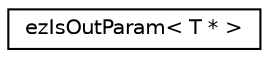 digraph "Graphical Class Hierarchy"
{
 // LATEX_PDF_SIZE
  edge [fontname="Helvetica",fontsize="10",labelfontname="Helvetica",labelfontsize="10"];
  node [fontname="Helvetica",fontsize="10",shape=record];
  rankdir="LR";
  Node0 [label="ezIsOutParam\< T * \>",height=0.2,width=0.4,color="black", fillcolor="white", style="filled",URL="$de/d31/structez_is_out_param_3_01_t_01_5_01_4.htm",tooltip=" "];
}
